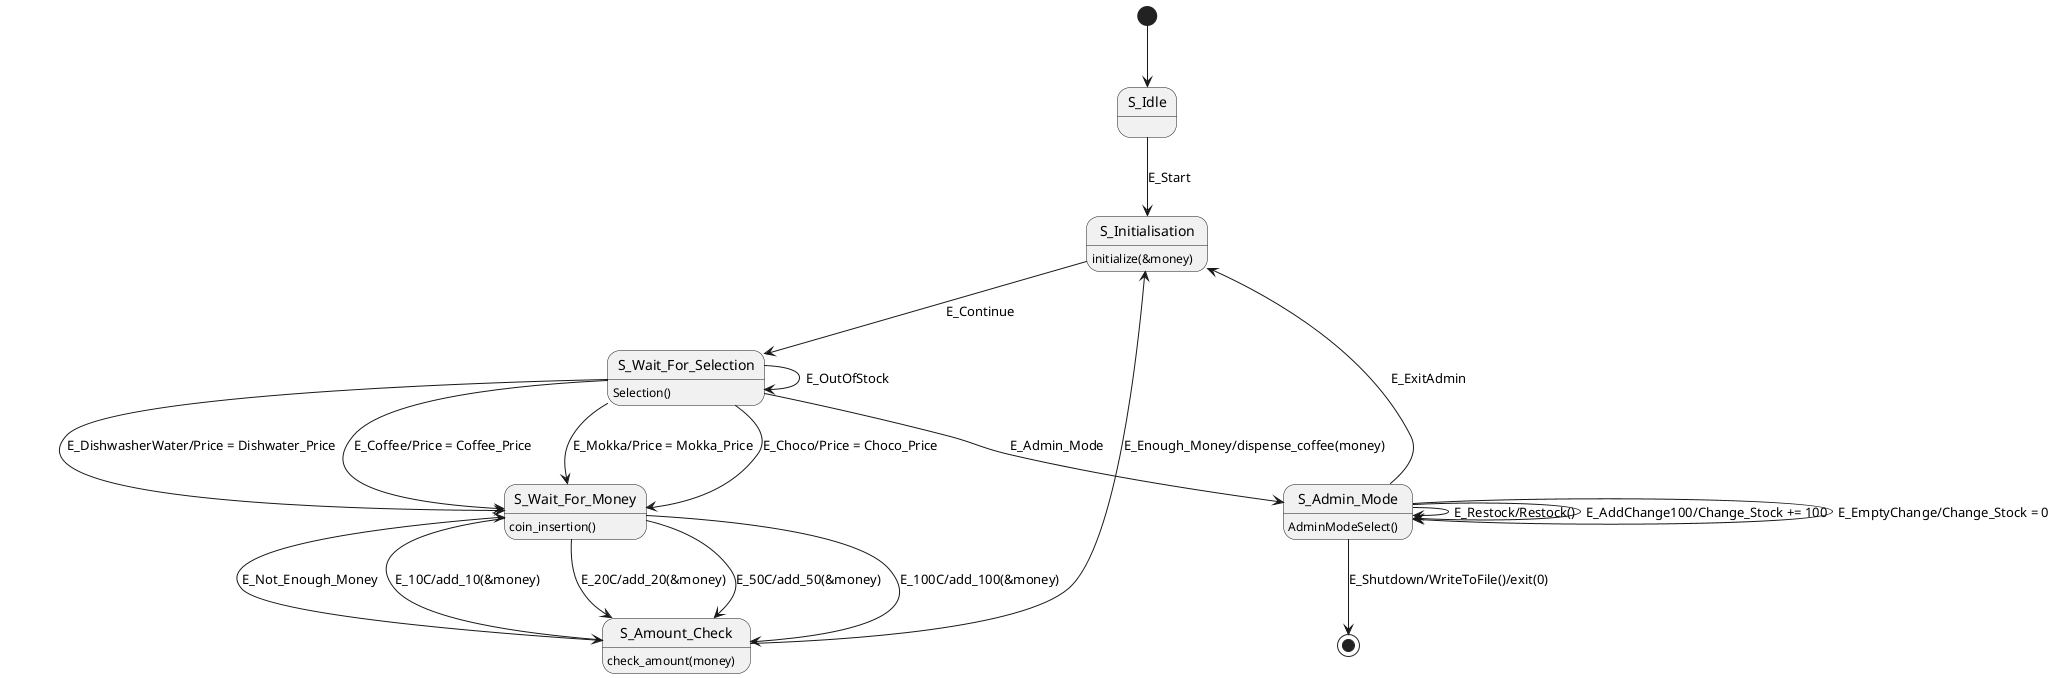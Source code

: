 @startuml

[*] --> S_Idle
S_Idle --> S_Initialisation : E_Start
S_Initialisation: initialize(&money)
S_Initialisation --> S_Wait_For_Selection : E_Continue

S_Wait_For_Selection: Selection()
S_Wait_For_Selection --> S_Wait_For_Money : E_Coffee/Price = Coffee_Price
S_Wait_For_Selection --> S_Wait_For_Money : E_Mokka/Price = Mokka_Price
S_Wait_For_Selection --> S_Wait_For_Money : E_Choco/Price = Choco_Price
S_Wait_For_Selection --> S_Wait_For_Money : E_DishwasherWater/Price = Dishwater_Price
S_Wait_For_Selection --> S_Admin_Mode : E_Admin_Mode
S_Wait_For_Selection --> S_Wait_For_Selection : E_OutOfStock

S_Wait_For_Money: coin_insertion()
S_Wait_For_Money --> S_Amount_Check: E_10C/add_10(&money)
S_Wait_For_Money --> S_Amount_Check: E_20C/add_20(&money)
S_Wait_For_Money --> S_Amount_Check: E_50C/add_50(&money)
S_Wait_For_Money --> S_Amount_Check: E_100C/add_100(&money)
S_Amount_Check: check_amount(money)
S_Amount_Check --> S_Wait_For_Money : E_Not_Enough_Money
S_Amount_Check --> S_Initialisation : E_Enough_Money/dispense_coffee(money)

S_Admin_Mode: AdminModeSelect()
S_Admin_Mode --> S_Admin_Mode: E_Restock/Restock()
S_Admin_Mode --> S_Admin_Mode: E_AddChange100/Change_Stock += 100
S_Admin_Mode --> S_Admin_Mode: E_EmptyChange/Change_Stock = 0
S_Admin_Mode --> S_Initialisation: E_ExitAdmin
S_Admin_Mode --> [*]: E_Shutdown/WriteToFile()/exit(0)

@enduml